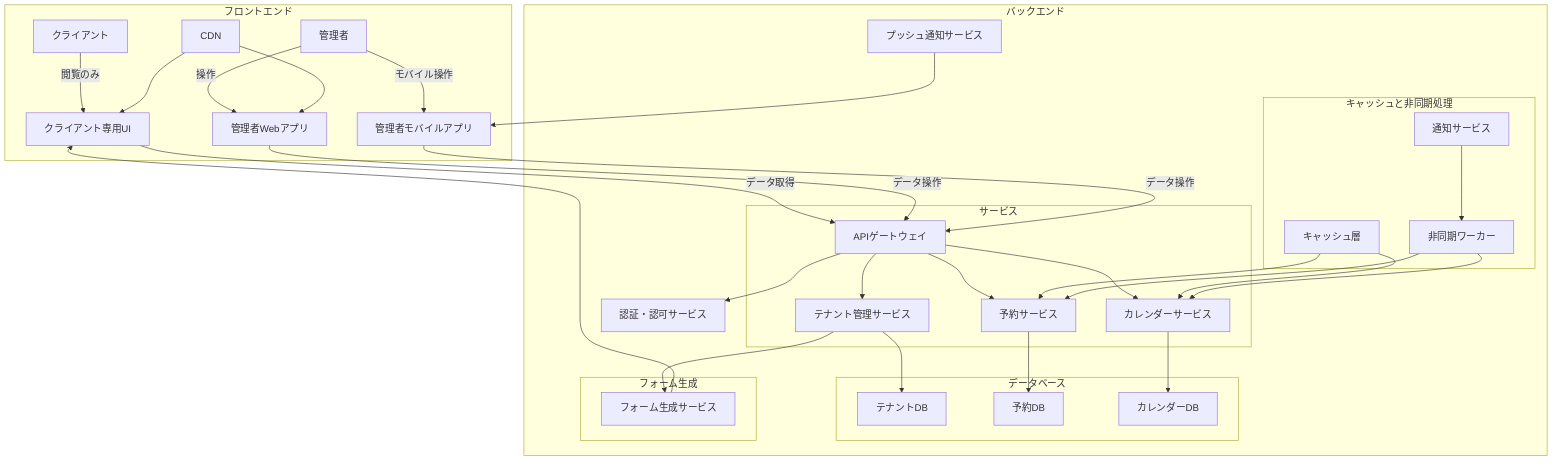 graph TD
    subgraph フロントエンド
        A[クライアント] -->|閲覧のみ| B[クライアント専用UI]
        D[管理者] -->|操作| E[管理者Webアプリ]
        D -->|モバイル操作| F[管理者モバイルアプリ]
        O[CDN] --> B
        O --> E
    end

    subgraph バックエンド
        B -->|データ取得| C[APIゲートウェイ]
        E -->|データ操作| C
        F -->|データ操作| C
        
        C --> G[認証・認可サービス]
        
        subgraph サービス
            C --> H[テナント管理サービス]
            C --> I[予約サービス]
            C --> J[カレンダーサービス]
        end
        
        subgraph データベース
            H --> K[テナントDB]
            I --> L[予約DB]
            J --> M[カレンダーDB]
        end
        
        subgraph フォーム生成
            N[フォーム生成サービス] --> B
            H --> N
        end
        
        subgraph キャッシュと非同期処理
            P[キャッシュ層] --> I
            P --> J
            Q[非同期ワーカー] --> I
            Q --> J
            R[通知サービス] --> Q
        end
        
        S[プッシュ通知サービス] --> F
    end